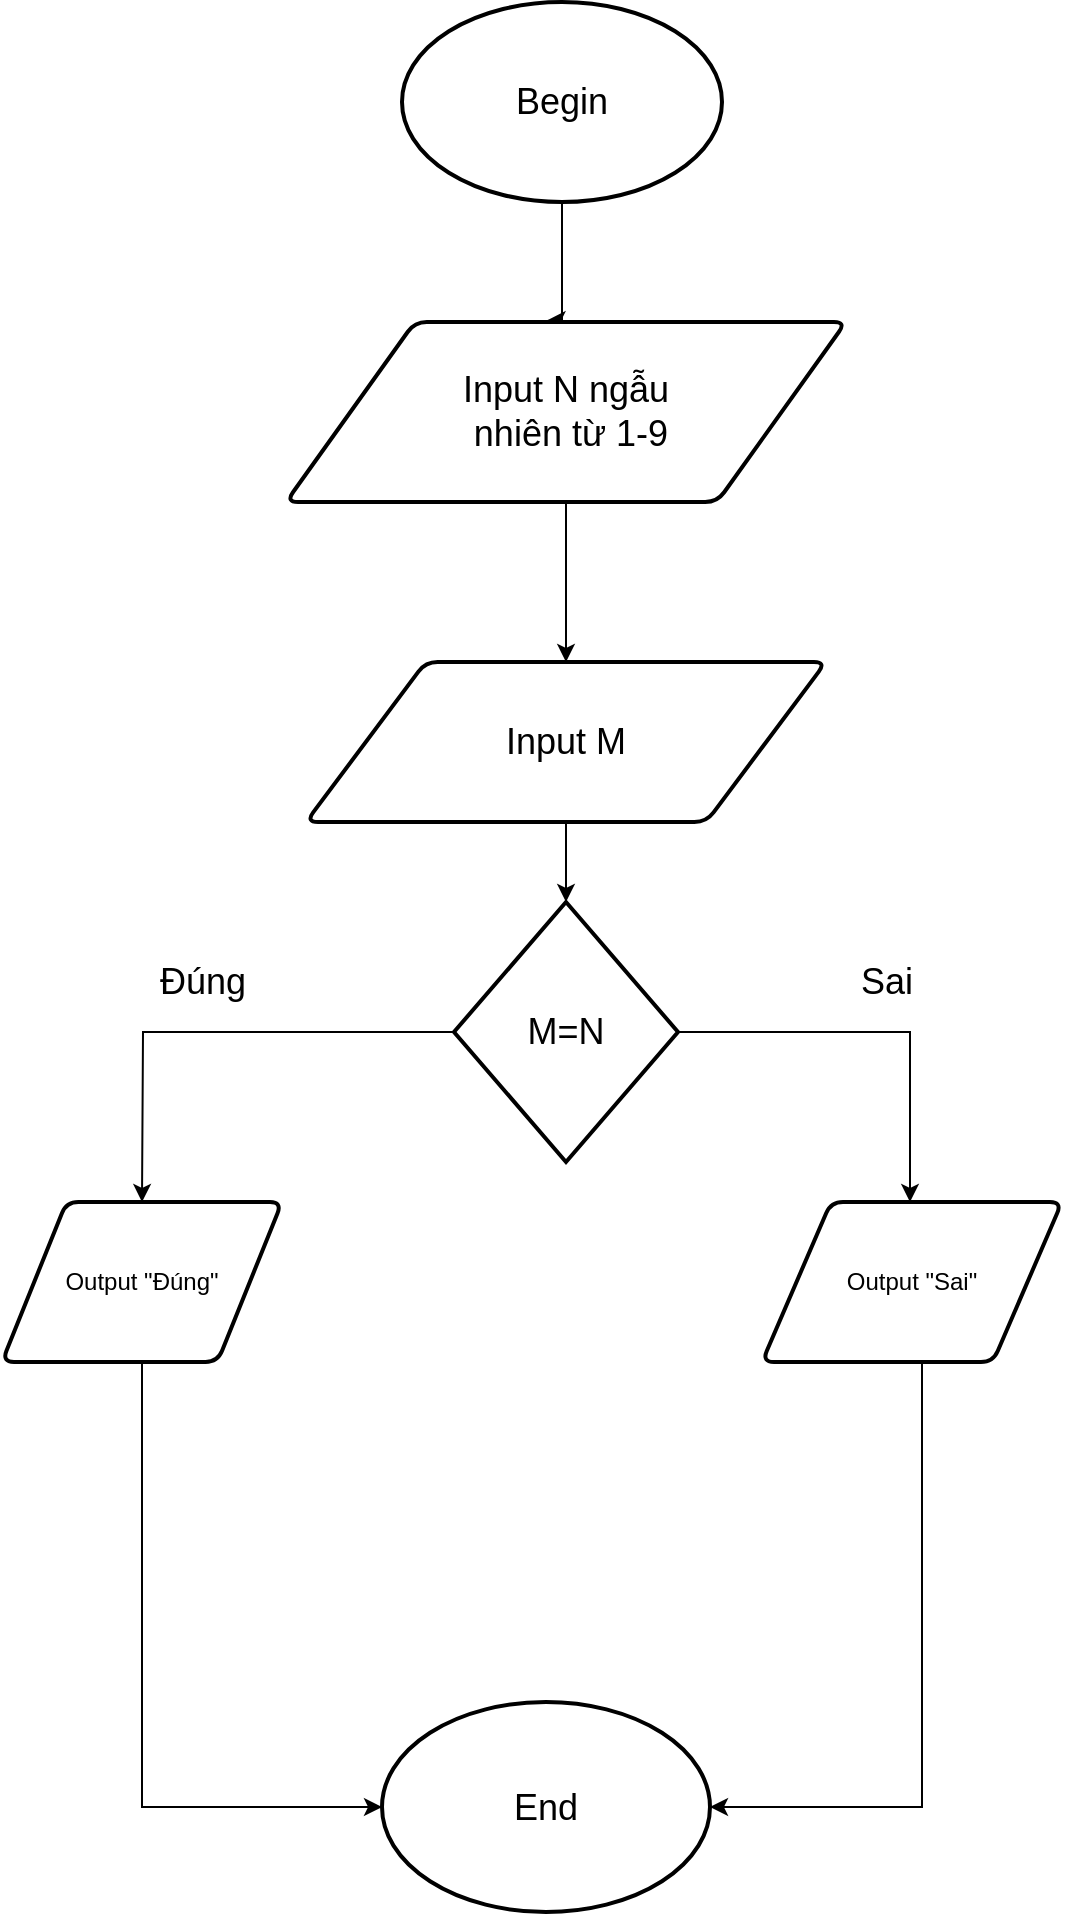 <mxfile compressed="true" version="13.9.9" type="device"><diagram id="C5RBs43oDa-KdzZeNtuy" name="Page-1"><mxGraphModel dx="1024" dy="632" grid="1" gridSize="10" guides="1" tooltips="1" connect="1" arrows="1" fold="1" page="1" pageScale="1" pageWidth="827" pageHeight="1169" math="0" shadow="0"><root><mxCell id="WIyWlLk6GJQsqaUBKTNV-0"/><mxCell id="WIyWlLk6GJQsqaUBKTNV-1" parent="WIyWlLk6GJQsqaUBKTNV-0"/><mxCell id="0v54LYOr7RLPjh0D083Q-4" style="edgeStyle=orthogonalEdgeStyle;rounded=0;orthogonalLoop=1;jettySize=auto;html=1;entryX=0.467;entryY=-0.011;entryDx=0;entryDy=0;entryPerimeter=0;" edge="1" parent="WIyWlLk6GJQsqaUBKTNV-1" source="0v54LYOr7RLPjh0D083Q-0" target="0v54LYOr7RLPjh0D083Q-2"><mxGeometry relative="1" as="geometry"><Array as="points"><mxPoint x="380" y="319"/></Array></mxGeometry></mxCell><mxCell id="0v54LYOr7RLPjh0D083Q-0" value="&lt;font style=&quot;font-size: 18px&quot;&gt;Begin&lt;/font&gt;" style="strokeWidth=2;html=1;shape=mxgraph.flowchart.start_1;whiteSpace=wrap;" vertex="1" parent="WIyWlLk6GJQsqaUBKTNV-1"><mxGeometry x="300" y="160" width="160" height="100" as="geometry"/></mxCell><mxCell id="0v54LYOr7RLPjh0D083Q-1" value="&lt;font style=&quot;font-size: 18px&quot;&gt;End&lt;/font&gt;" style="strokeWidth=2;html=1;shape=mxgraph.flowchart.start_1;whiteSpace=wrap;" vertex="1" parent="WIyWlLk6GJQsqaUBKTNV-1"><mxGeometry x="290" y="1010" width="164" height="105" as="geometry"/></mxCell><mxCell id="0v54LYOr7RLPjh0D083Q-8" style="edgeStyle=orthogonalEdgeStyle;rounded=0;orthogonalLoop=1;jettySize=auto;html=1;entryX=0.5;entryY=0;entryDx=0;entryDy=0;" edge="1" parent="WIyWlLk6GJQsqaUBKTNV-1" source="0v54LYOr7RLPjh0D083Q-2" target="0v54LYOr7RLPjh0D083Q-3"><mxGeometry relative="1" as="geometry"/></mxCell><mxCell id="0v54LYOr7RLPjh0D083Q-2" value="&lt;font style=&quot;font-size: 18px&quot;&gt;Input N ngẫu&lt;br&gt;&amp;nbsp;nhiên từ 1-9&lt;/font&gt;" style="shape=parallelogram;html=1;strokeWidth=2;perimeter=parallelogramPerimeter;whiteSpace=wrap;rounded=1;arcSize=12;size=0.23;" vertex="1" parent="WIyWlLk6GJQsqaUBKTNV-1"><mxGeometry x="242" y="320" width="280" height="90" as="geometry"/></mxCell><mxCell id="0v54LYOr7RLPjh0D083Q-9" style="edgeStyle=orthogonalEdgeStyle;rounded=0;orthogonalLoop=1;jettySize=auto;html=1;entryX=0.5;entryY=0;entryDx=0;entryDy=0;entryPerimeter=0;" edge="1" parent="WIyWlLk6GJQsqaUBKTNV-1" source="0v54LYOr7RLPjh0D083Q-3" target="0v54LYOr7RLPjh0D083Q-7"><mxGeometry relative="1" as="geometry"/></mxCell><mxCell id="0v54LYOr7RLPjh0D083Q-3" value="&lt;font style=&quot;font-size: 18px&quot;&gt;Input M&lt;/font&gt;" style="shape=parallelogram;html=1;strokeWidth=2;perimeter=parallelogramPerimeter;whiteSpace=wrap;rounded=1;arcSize=12;size=0.23;" vertex="1" parent="WIyWlLk6GJQsqaUBKTNV-1"><mxGeometry x="252" y="490" width="260" height="80" as="geometry"/></mxCell><mxCell id="0v54LYOr7RLPjh0D083Q-10" style="edgeStyle=orthogonalEdgeStyle;rounded=0;orthogonalLoop=1;jettySize=auto;html=1;" edge="1" parent="WIyWlLk6GJQsqaUBKTNV-1" source="0v54LYOr7RLPjh0D083Q-7"><mxGeometry relative="1" as="geometry"><mxPoint x="170" y="760" as="targetPoint"/></mxGeometry></mxCell><mxCell id="0v54LYOr7RLPjh0D083Q-11" style="edgeStyle=orthogonalEdgeStyle;rounded=0;orthogonalLoop=1;jettySize=auto;html=1;" edge="1" parent="WIyWlLk6GJQsqaUBKTNV-1" source="0v54LYOr7RLPjh0D083Q-7"><mxGeometry relative="1" as="geometry"><mxPoint x="554" y="760" as="targetPoint"/><Array as="points"><mxPoint x="554" y="675"/></Array></mxGeometry></mxCell><mxCell id="0v54LYOr7RLPjh0D083Q-7" value="&lt;font style=&quot;font-size: 18px&quot;&gt;M=N&lt;/font&gt;" style="strokeWidth=2;html=1;shape=mxgraph.flowchart.decision;whiteSpace=wrap;rounded=1;" vertex="1" parent="WIyWlLk6GJQsqaUBKTNV-1"><mxGeometry x="326" y="610" width="112" height="130" as="geometry"/></mxCell><mxCell id="0v54LYOr7RLPjh0D083Q-12" value="&lt;font style=&quot;font-size: 18px&quot;&gt;Đúng&lt;/font&gt;" style="text;html=1;resizable=0;autosize=1;align=center;verticalAlign=middle;points=[];fillColor=none;strokeColor=none;rounded=0;" vertex="1" parent="WIyWlLk6GJQsqaUBKTNV-1"><mxGeometry x="170" y="640" width="60" height="20" as="geometry"/></mxCell><mxCell id="0v54LYOr7RLPjh0D083Q-13" value="&lt;font style=&quot;font-size: 18px&quot;&gt;Sai&lt;/font&gt;" style="text;html=1;resizable=0;autosize=1;align=center;verticalAlign=middle;points=[];fillColor=none;strokeColor=none;rounded=0;" vertex="1" parent="WIyWlLk6GJQsqaUBKTNV-1"><mxGeometry x="522" y="640" width="40" height="20" as="geometry"/></mxCell><mxCell id="0v54LYOr7RLPjh0D083Q-17" style="edgeStyle=orthogonalEdgeStyle;rounded=0;orthogonalLoop=1;jettySize=auto;html=1;entryX=0;entryY=0.5;entryDx=0;entryDy=0;entryPerimeter=0;" edge="1" parent="WIyWlLk6GJQsqaUBKTNV-1" source="0v54LYOr7RLPjh0D083Q-14" target="0v54LYOr7RLPjh0D083Q-1"><mxGeometry relative="1" as="geometry"><Array as="points"><mxPoint x="170" y="1063"/></Array></mxGeometry></mxCell><mxCell id="0v54LYOr7RLPjh0D083Q-14" value="Output &quot;Đúng&quot;" style="shape=parallelogram;html=1;strokeWidth=2;perimeter=parallelogramPerimeter;whiteSpace=wrap;rounded=1;arcSize=12;size=0.23;" vertex="1" parent="WIyWlLk6GJQsqaUBKTNV-1"><mxGeometry x="100" y="760" width="140" height="80" as="geometry"/></mxCell><mxCell id="0v54LYOr7RLPjh0D083Q-18" style="edgeStyle=orthogonalEdgeStyle;rounded=0;orthogonalLoop=1;jettySize=auto;html=1;entryX=1;entryY=0.5;entryDx=0;entryDy=0;entryPerimeter=0;" edge="1" parent="WIyWlLk6GJQsqaUBKTNV-1" source="0v54LYOr7RLPjh0D083Q-15" target="0v54LYOr7RLPjh0D083Q-1"><mxGeometry relative="1" as="geometry"><Array as="points"><mxPoint x="560" y="1063"/></Array></mxGeometry></mxCell><mxCell id="0v54LYOr7RLPjh0D083Q-15" value="Output &quot;Sai&quot;" style="shape=parallelogram;html=1;strokeWidth=2;perimeter=parallelogramPerimeter;whiteSpace=wrap;rounded=1;arcSize=12;size=0.23;" vertex="1" parent="WIyWlLk6GJQsqaUBKTNV-1"><mxGeometry x="480" y="760" width="150" height="80" as="geometry"/></mxCell></root></mxGraphModel></diagram></mxfile>